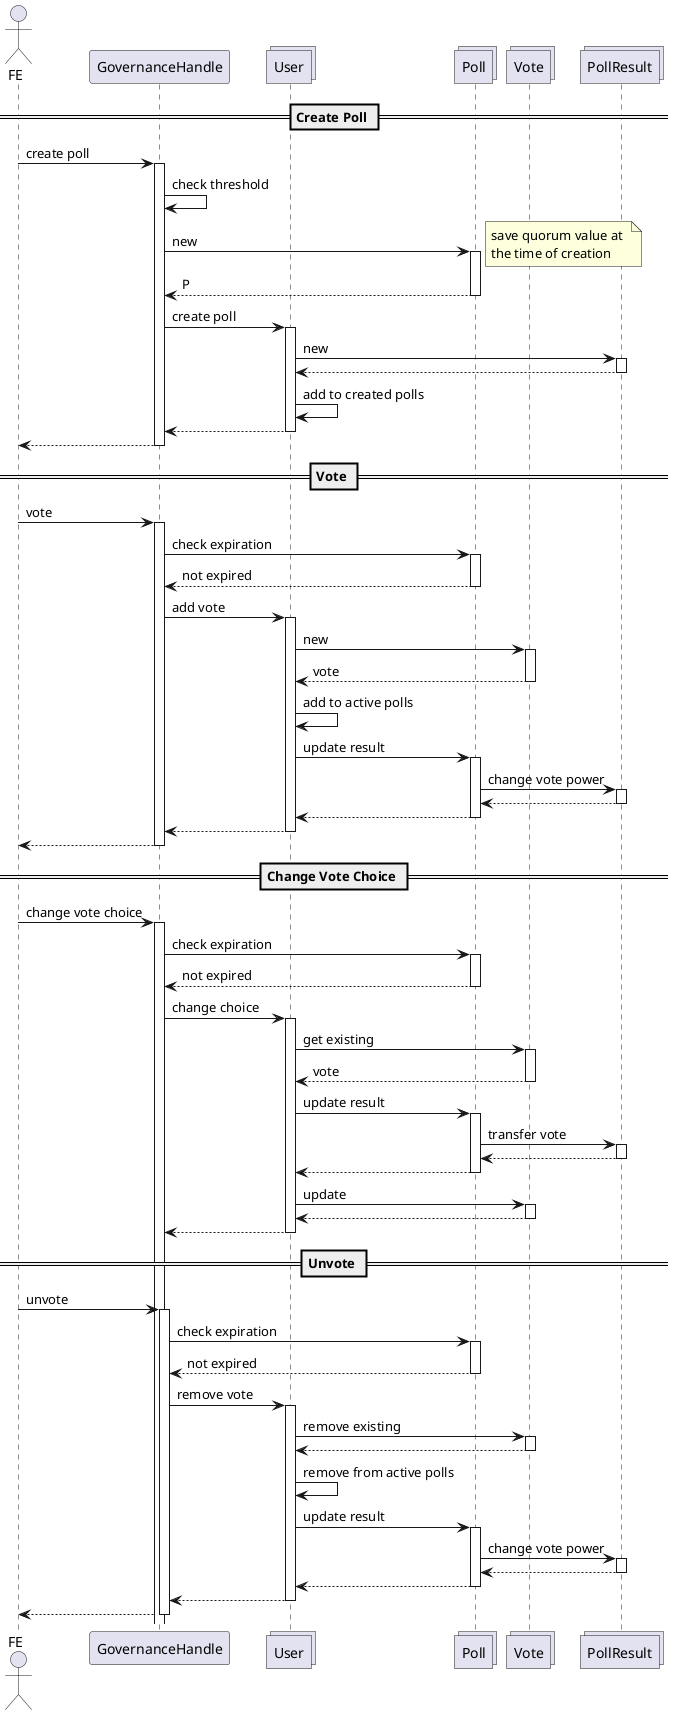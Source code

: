 @startuml
actor FE 
participant GovernanceHandle as GE
collections User as U
collections Poll as P
collections Vote as V
collections PollResult as PR

== Create Poll ==

FE -> GE: create poll
activate GE
GE -> GE: check threshold
GE -> P: new
activate P
note right 
  save quorum value at 
  the time of creation
end note
return P
GE -> U : create poll
activate U
U -> PR: new
activate PR
return
U -> U: add to created polls
return

return


== Vote ==

FE -> GE: vote
activate GE
GE -> P: check expiration
activate P
return not expired
GE -> U: add vote
activate U
U -> V : new
activate V
return vote
U -> U: add to active polls
U -> P: update result
activate P
P -> PR: change vote power
activate PR
return
return
return
return

== Change Vote Choice ==

FE -> GE: change vote choice
activate GE
GE -> P: check expiration
activate P
return not expired
GE -> U: change choice
activate U
U -> V : get existing
activate V
return vote
U -> P: update result
activate P
P -> PR: transfer vote
activate PR
return
return
U -> V: update
activate V
return
return


== Unvote ==

FE -> GE: unvote
activate GE
GE -> P: check expiration
activate P
return not expired
GE -> U: remove vote
activate U
U -> V : remove existing
activate V
return 
U -> U: remove from active polls
U -> P: update result
activate P
P -> PR: change vote power
activate PR
return
return
return
return

@enduml